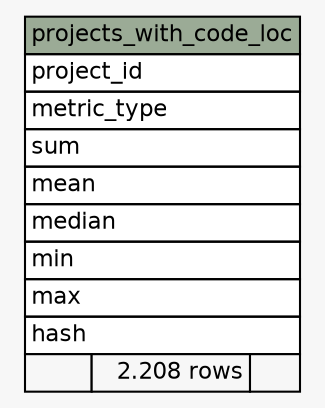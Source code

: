 // dot 2.36.0 on Mac OS X 10.10.3
// SchemaSpy rev 590
digraph "projects_with_code_loc" {
  graph [
    rankdir="RL"
    bgcolor="#f7f7f7"
    nodesep="0.18"
    ranksep="0.46"
    fontname="Helvetica"
    fontsize="11"
  ];
  node [
    fontname="Helvetica"
    fontsize="11"
    shape="plaintext"
  ];
  edge [
    arrowsize="0.8"
  ];
  "projects_with_code_loc" [
    label=<
    <TABLE BORDER="0" CELLBORDER="1" CELLSPACING="0" BGCOLOR="#ffffff">
      <TR><TD COLSPAN="3" BGCOLOR="#9bab96" ALIGN="CENTER">projects_with_code_loc</TD></TR>
      <TR><TD PORT="project_id" COLSPAN="3" ALIGN="LEFT">project_id</TD></TR>
      <TR><TD PORT="metric_type" COLSPAN="3" ALIGN="LEFT">metric_type</TD></TR>
      <TR><TD PORT="sum" COLSPAN="3" ALIGN="LEFT">sum</TD></TR>
      <TR><TD PORT="mean" COLSPAN="3" ALIGN="LEFT">mean</TD></TR>
      <TR><TD PORT="median" COLSPAN="3" ALIGN="LEFT">median</TD></TR>
      <TR><TD PORT="min" COLSPAN="3" ALIGN="LEFT">min</TD></TR>
      <TR><TD PORT="max" COLSPAN="3" ALIGN="LEFT">max</TD></TR>
      <TR><TD PORT="hash" COLSPAN="3" ALIGN="LEFT">hash</TD></TR>
      <TR><TD ALIGN="LEFT" BGCOLOR="#f7f7f7">  </TD><TD ALIGN="RIGHT" BGCOLOR="#f7f7f7">2.208 rows</TD><TD ALIGN="RIGHT" BGCOLOR="#f7f7f7">  </TD></TR>
    </TABLE>>
    URL="tables/projects_with_code_loc.html"
    tooltip="projects_with_code_loc"
  ];
}
